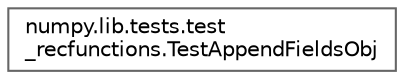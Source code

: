 digraph "Graphical Class Hierarchy"
{
 // LATEX_PDF_SIZE
  bgcolor="transparent";
  edge [fontname=Helvetica,fontsize=10,labelfontname=Helvetica,labelfontsize=10];
  node [fontname=Helvetica,fontsize=10,shape=box,height=0.2,width=0.4];
  rankdir="LR";
  Node0 [id="Node000000",label="numpy.lib.tests.test\l_recfunctions.TestAppendFieldsObj",height=0.2,width=0.4,color="grey40", fillcolor="white", style="filled",URL="$de/def/classnumpy_1_1lib_1_1tests_1_1test__recfunctions_1_1TestAppendFieldsObj.html",tooltip=" "];
}
